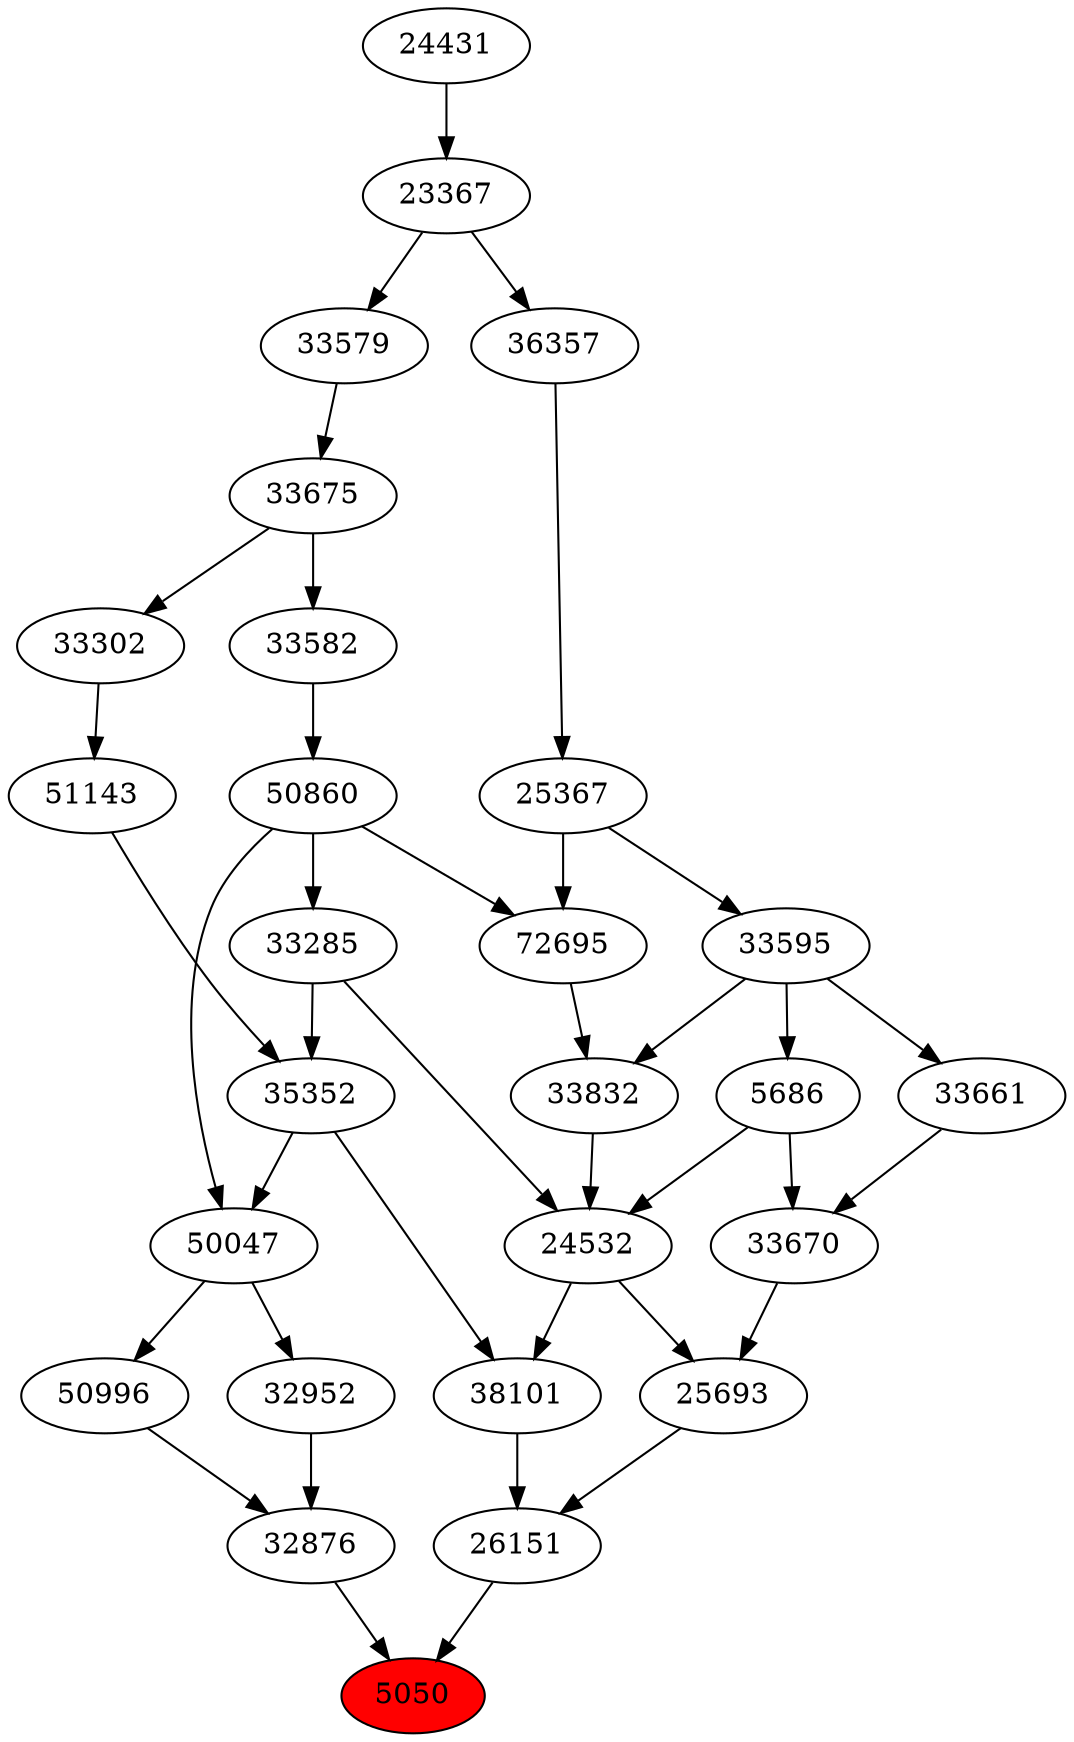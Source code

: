 strict digraph{ 
5050 [label="5050" fillcolor=red style=filled]
26151 -> 5050
32876 -> 5050
26151 [label="26151"]
38101 -> 26151
25693 -> 26151
32876 [label="32876"]
50996 -> 32876
32952 -> 32876
38101 [label="38101"]
24532 -> 38101
35352 -> 38101
25693 [label="25693"]
24532 -> 25693
33670 -> 25693
50996 [label="50996"]
50047 -> 50996
32952 [label="32952"]
50047 -> 32952
24532 [label="24532"]
33285 -> 24532
5686 -> 24532
33832 -> 24532
35352 [label="35352"]
33285 -> 35352
51143 -> 35352
33670 [label="33670"]
5686 -> 33670
33661 -> 33670
50047 [label="50047"]
35352 -> 50047
50860 -> 50047
33285 [label="33285"]
50860 -> 33285
5686 [label="5686"]
33595 -> 5686
33832 [label="33832"]
72695 -> 33832
33595 -> 33832
51143 [label="51143"]
33302 -> 51143
33661 [label="33661"]
33595 -> 33661
50860 [label="50860"]
33582 -> 50860
33595 [label="33595"]
25367 -> 33595
72695 [label="72695"]
50860 -> 72695
25367 -> 72695
33302 [label="33302"]
33675 -> 33302
33582 [label="33582"]
33675 -> 33582
25367 [label="25367"]
36357 -> 25367
33675 [label="33675"]
33579 -> 33675
36357 [label="36357"]
23367 -> 36357
33579 [label="33579"]
23367 -> 33579
23367 [label="23367"]
24431 -> 23367
24431 [label="24431"]
}